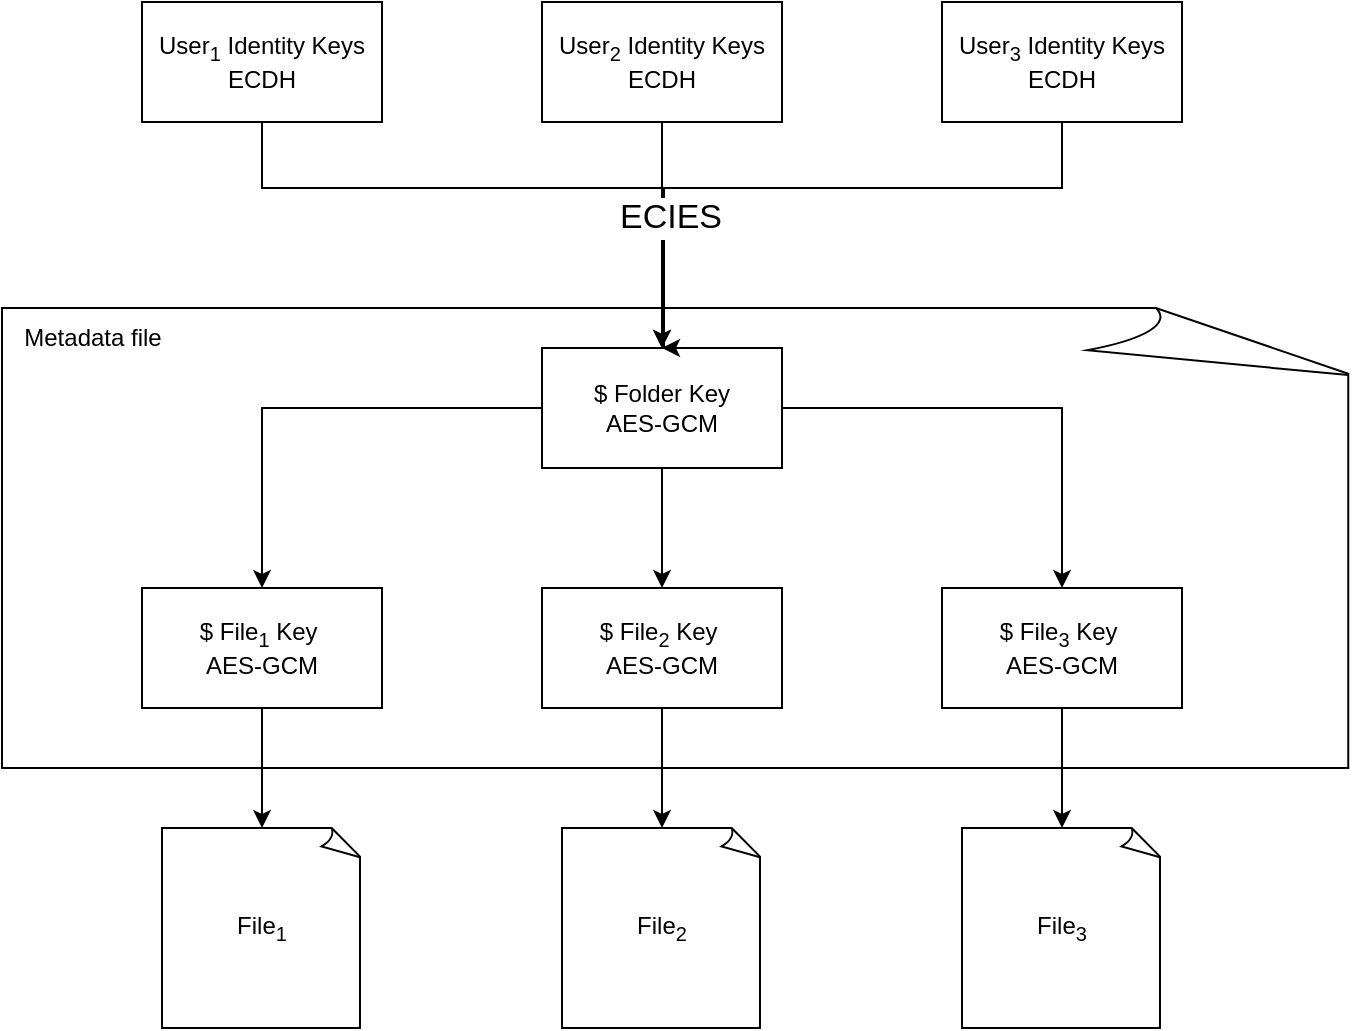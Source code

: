 <mxfile version="24.8.3">
  <diagram name="Page-1" id="mwoS8seG6pqIZATROlgI">
    <mxGraphModel dx="954" dy="622" grid="1" gridSize="10" guides="1" tooltips="1" connect="1" arrows="1" fold="1" page="1" pageScale="1" pageWidth="827" pageHeight="1169" math="0" shadow="0">
      <root>
        <mxCell id="0" />
        <mxCell id="1" parent="0" />
        <mxCell id="tSB7qUjGiwMVXKVxxmLO-44" value="" style="whiteSpace=wrap;html=1;shape=mxgraph.basic.document" vertex="1" parent="1">
          <mxGeometry x="130" y="340" width="680" height="230" as="geometry" />
        </mxCell>
        <mxCell id="tSB7qUjGiwMVXKVxxmLO-27" style="edgeStyle=orthogonalEdgeStyle;rounded=0;orthogonalLoop=1;jettySize=auto;html=1;entryX=0.5;entryY=0;entryDx=0;entryDy=0;" edge="1" parent="1" source="tSB7qUjGiwMVXKVxxmLO-23" target="tSB7qUjGiwMVXKVxxmLO-24">
          <mxGeometry relative="1" as="geometry" />
        </mxCell>
        <mxCell id="tSB7qUjGiwMVXKVxxmLO-28" style="edgeStyle=orthogonalEdgeStyle;rounded=0;orthogonalLoop=1;jettySize=auto;html=1;entryX=0.5;entryY=0;entryDx=0;entryDy=0;" edge="1" parent="1" source="tSB7qUjGiwMVXKVxxmLO-23" target="tSB7qUjGiwMVXKVxxmLO-26">
          <mxGeometry relative="1" as="geometry" />
        </mxCell>
        <mxCell id="tSB7qUjGiwMVXKVxxmLO-29" style="edgeStyle=orthogonalEdgeStyle;rounded=0;orthogonalLoop=1;jettySize=auto;html=1;" edge="1" parent="1" source="tSB7qUjGiwMVXKVxxmLO-23" target="tSB7qUjGiwMVXKVxxmLO-25">
          <mxGeometry relative="1" as="geometry" />
        </mxCell>
        <mxCell id="tSB7qUjGiwMVXKVxxmLO-23" value="$ Folder Key&lt;div&gt;AES-GCM&lt;/div&gt;" style="rounded=0;whiteSpace=wrap;html=1;" vertex="1" parent="1">
          <mxGeometry x="400" y="360" width="120" height="60" as="geometry" />
        </mxCell>
        <mxCell id="tSB7qUjGiwMVXKVxxmLO-34" style="edgeStyle=orthogonalEdgeStyle;rounded=0;orthogonalLoop=1;jettySize=auto;html=1;" edge="1" parent="1" source="tSB7qUjGiwMVXKVxxmLO-24" target="tSB7qUjGiwMVXKVxxmLO-33">
          <mxGeometry relative="1" as="geometry" />
        </mxCell>
        <mxCell id="tSB7qUjGiwMVXKVxxmLO-24" value="$ File&lt;sub&gt;1&lt;/sub&gt; Key&amp;nbsp;&lt;div&gt;AES-GCM&lt;/div&gt;" style="rounded=0;whiteSpace=wrap;html=1;" vertex="1" parent="1">
          <mxGeometry x="200" y="480" width="120" height="60" as="geometry" />
        </mxCell>
        <mxCell id="tSB7qUjGiwMVXKVxxmLO-38" value="" style="edgeStyle=orthogonalEdgeStyle;rounded=0;orthogonalLoop=1;jettySize=auto;html=1;" edge="1" parent="1" source="tSB7qUjGiwMVXKVxxmLO-25" target="tSB7qUjGiwMVXKVxxmLO-36">
          <mxGeometry relative="1" as="geometry" />
        </mxCell>
        <mxCell id="tSB7qUjGiwMVXKVxxmLO-25" value="$ File&lt;sub&gt;3&lt;/sub&gt; Key&amp;nbsp;&lt;div&gt;AES-GCM&lt;/div&gt;" style="rounded=0;whiteSpace=wrap;html=1;" vertex="1" parent="1">
          <mxGeometry x="600" y="480" width="120" height="60" as="geometry" />
        </mxCell>
        <mxCell id="tSB7qUjGiwMVXKVxxmLO-37" value="" style="edgeStyle=orthogonalEdgeStyle;rounded=0;orthogonalLoop=1;jettySize=auto;html=1;" edge="1" parent="1" source="tSB7qUjGiwMVXKVxxmLO-26" target="tSB7qUjGiwMVXKVxxmLO-35">
          <mxGeometry relative="1" as="geometry" />
        </mxCell>
        <mxCell id="tSB7qUjGiwMVXKVxxmLO-26" value="$ File&lt;sub&gt;2&lt;/sub&gt; Key&amp;nbsp;&lt;div&gt;AES-GCM&lt;/div&gt;" style="rounded=0;whiteSpace=wrap;html=1;" vertex="1" parent="1">
          <mxGeometry x="400" y="480" width="120" height="60" as="geometry" />
        </mxCell>
        <mxCell id="tSB7qUjGiwMVXKVxxmLO-39" style="edgeStyle=orthogonalEdgeStyle;rounded=0;orthogonalLoop=1;jettySize=auto;html=1;entryX=0.5;entryY=0;entryDx=0;entryDy=0;" edge="1" parent="1" source="tSB7qUjGiwMVXKVxxmLO-30" target="tSB7qUjGiwMVXKVxxmLO-23">
          <mxGeometry relative="1" as="geometry">
            <Array as="points">
              <mxPoint x="260" y="280" />
              <mxPoint x="460" y="280" />
            </Array>
          </mxGeometry>
        </mxCell>
        <mxCell id="tSB7qUjGiwMVXKVxxmLO-30" value="User&lt;sub&gt;1&lt;/sub&gt; Identity Keys&lt;div&gt;ECDH&lt;/div&gt;" style="rounded=0;whiteSpace=wrap;html=1;" vertex="1" parent="1">
          <mxGeometry x="200" y="187" width="120" height="60" as="geometry" />
        </mxCell>
        <mxCell id="tSB7qUjGiwMVXKVxxmLO-41" style="edgeStyle=orthogonalEdgeStyle;rounded=0;orthogonalLoop=1;jettySize=auto;html=1;" edge="1" parent="1" source="tSB7qUjGiwMVXKVxxmLO-32">
          <mxGeometry relative="1" as="geometry">
            <mxPoint x="460" y="360" as="targetPoint" />
            <Array as="points">
              <mxPoint x="660" y="280" />
              <mxPoint x="461" y="280" />
            </Array>
          </mxGeometry>
        </mxCell>
        <mxCell id="tSB7qUjGiwMVXKVxxmLO-40" style="edgeStyle=orthogonalEdgeStyle;rounded=0;orthogonalLoop=1;jettySize=auto;html=1;entryX=0.5;entryY=0;entryDx=0;entryDy=0;" edge="1" parent="1" source="tSB7qUjGiwMVXKVxxmLO-31" target="tSB7qUjGiwMVXKVxxmLO-23">
          <mxGeometry relative="1" as="geometry" />
        </mxCell>
        <mxCell id="tSB7qUjGiwMVXKVxxmLO-43" value="&lt;font style=&quot;font-size: 17px;&quot;&gt;ECIES&lt;/font&gt;" style="edgeLabel;html=1;align=center;verticalAlign=middle;resizable=0;points=[];" vertex="1" connectable="0" parent="tSB7qUjGiwMVXKVxxmLO-40">
          <mxGeometry x="-0.16" y="4" relative="1" as="geometry">
            <mxPoint as="offset" />
          </mxGeometry>
        </mxCell>
        <mxCell id="tSB7qUjGiwMVXKVxxmLO-31" value="User&lt;sub&gt;2&lt;/sub&gt; Identity Keys&lt;div&gt;ECDH&lt;/div&gt;" style="rounded=0;whiteSpace=wrap;html=1;" vertex="1" parent="1">
          <mxGeometry x="400" y="187" width="120" height="60" as="geometry" />
        </mxCell>
        <mxCell id="tSB7qUjGiwMVXKVxxmLO-32" value="User&lt;sub&gt;3&lt;/sub&gt; Identity Keys&lt;div&gt;ECDH&lt;/div&gt;" style="rounded=0;whiteSpace=wrap;html=1;" vertex="1" parent="1">
          <mxGeometry x="600" y="187" width="120" height="60" as="geometry" />
        </mxCell>
        <mxCell id="tSB7qUjGiwMVXKVxxmLO-33" value="File&lt;sub&gt;1&lt;/sub&gt;" style="whiteSpace=wrap;html=1;shape=mxgraph.basic.document" vertex="1" parent="1">
          <mxGeometry x="210" y="600" width="100" height="100" as="geometry" />
        </mxCell>
        <mxCell id="tSB7qUjGiwMVXKVxxmLO-35" value="File&lt;sub&gt;2&lt;/sub&gt;" style="whiteSpace=wrap;html=1;shape=mxgraph.basic.document" vertex="1" parent="1">
          <mxGeometry x="410" y="600" width="100" height="100" as="geometry" />
        </mxCell>
        <mxCell id="tSB7qUjGiwMVXKVxxmLO-36" value="File&lt;sub&gt;3&lt;/sub&gt;" style="whiteSpace=wrap;html=1;shape=mxgraph.basic.document" vertex="1" parent="1">
          <mxGeometry x="610" y="600" width="100" height="100" as="geometry" />
        </mxCell>
        <mxCell id="tSB7qUjGiwMVXKVxxmLO-45" value="Metadata file" style="text;html=1;align=center;verticalAlign=middle;resizable=0;points=[];autosize=1;strokeColor=none;fillColor=none;" vertex="1" parent="1">
          <mxGeometry x="130" y="340" width="90" height="30" as="geometry" />
        </mxCell>
      </root>
    </mxGraphModel>
  </diagram>
</mxfile>
